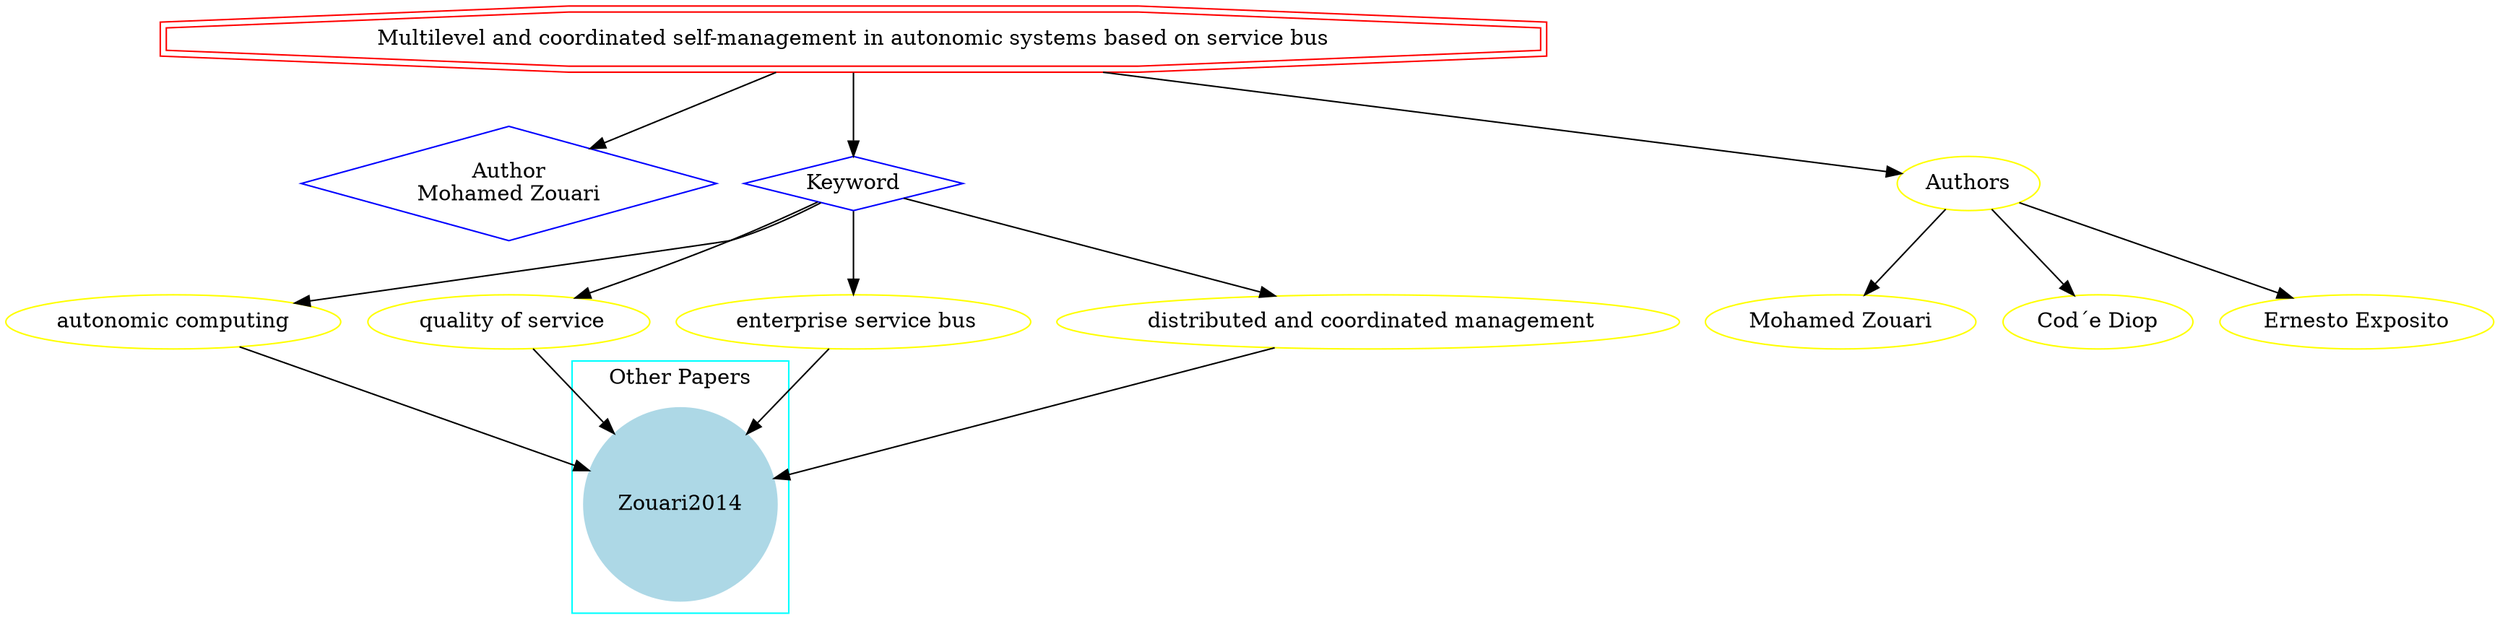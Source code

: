strict digraph mind_map79 {
	node [color=red shape=doubleoctagon]
	"Multilevel and coordinated self-management in autonomic systems based on service bus"
	node [color=blue shape=diamond]
	"Author
Mohamed Zouari"
	Keyword
	"Multilevel and coordinated self-management in autonomic systems based on service bus" -> "Author
Mohamed Zouari"
	"Multilevel and coordinated self-management in autonomic systems based on service bus" -> Keyword
	node [color=yellow shape=ellipse]
	"autonomic computing"
	Keyword -> "autonomic computing"
	" quality of service"
	Keyword -> " quality of service"
	" enterprise service bus"
	Keyword -> " enterprise service bus"
	" distributed and coordinated management"
	Keyword -> " distributed and coordinated management"
	subgraph cluster_0 {
		node [style=filled]
		node [color=lightblue shape=circle]
		label="Other Papers"
		color=cyan
		Zouari2014
	}
	"autonomic computing" -> Zouari2014
	" quality of service" -> Zouari2014
	" enterprise service bus" -> Zouari2014
	" distributed and coordinated management" -> Zouari2014
	"Multilevel and coordinated self-management in autonomic systems based on service bus" -> Authors
	Authors -> "Mohamed Zouari"
	Authors -> "Cod´e Diop"
	Authors -> "Ernesto Exposito"
}
